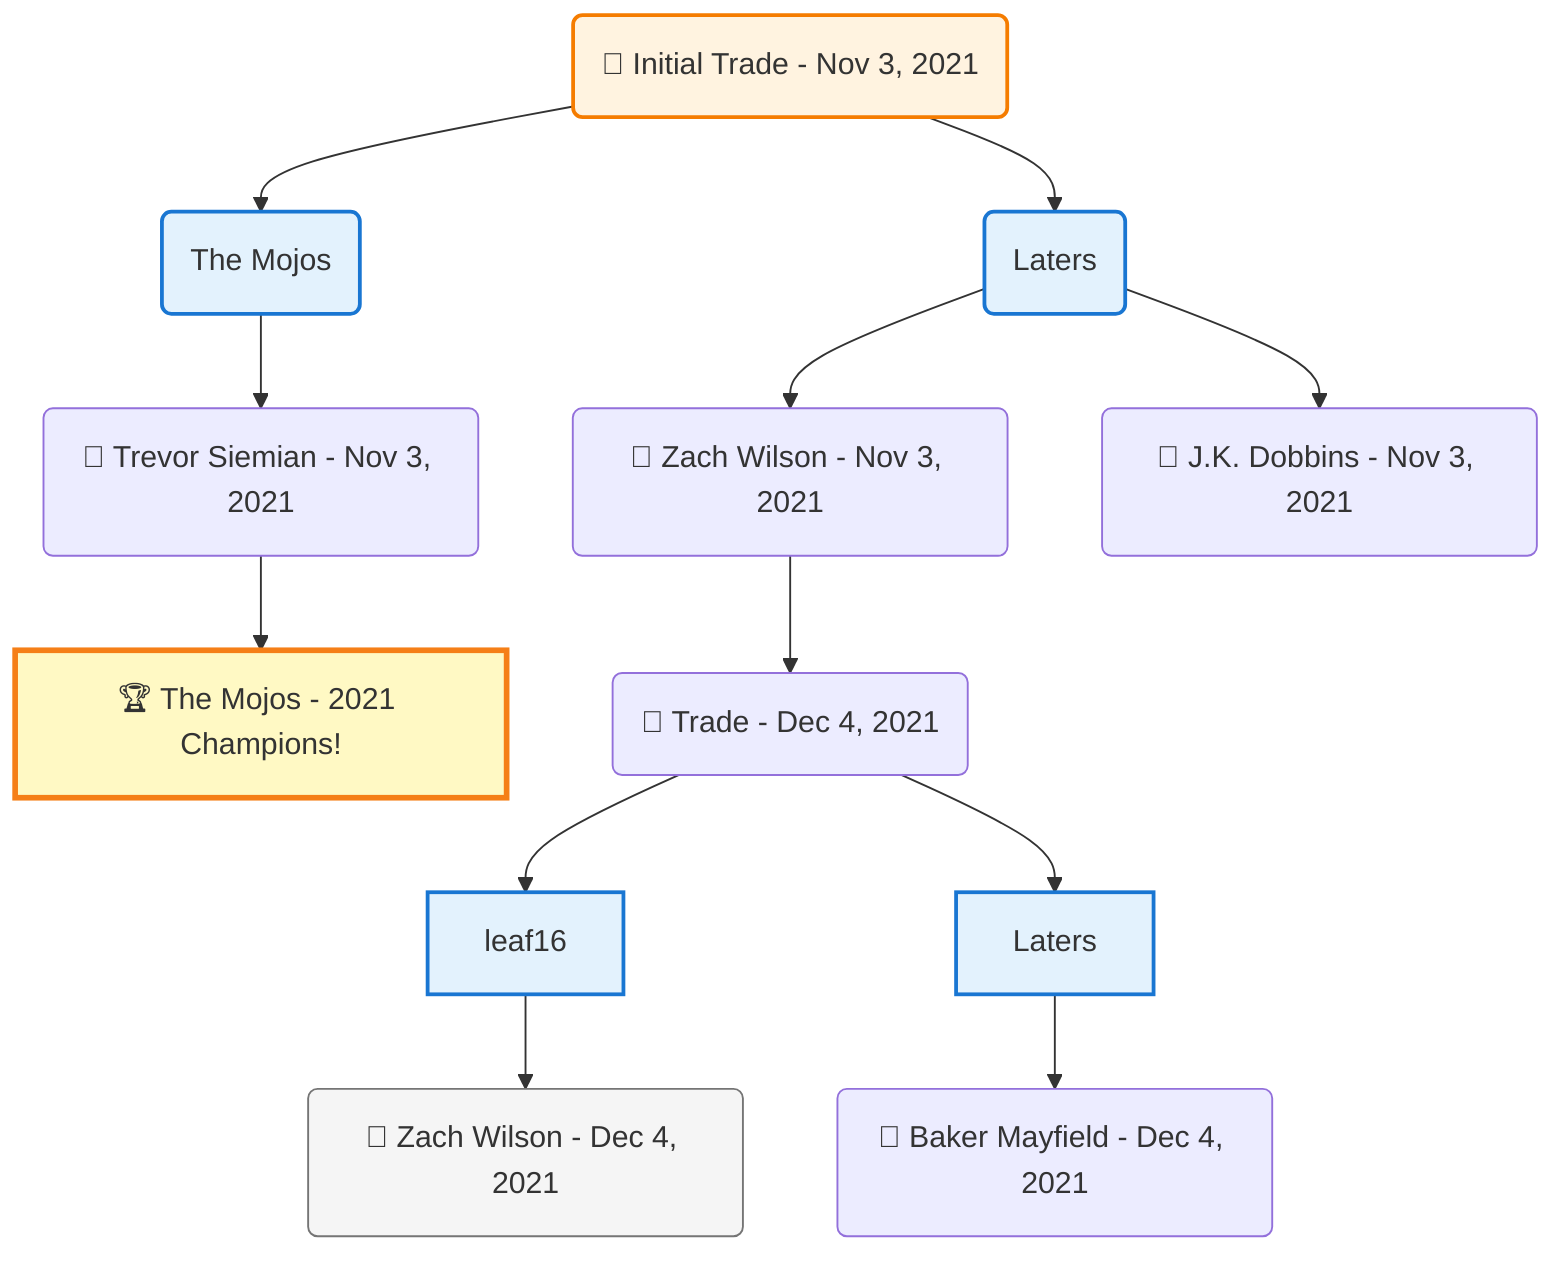 flowchart TD

    TRADE_MAIN("🔄 Initial Trade - Nov 3, 2021")
    TEAM_1("The Mojos")
    TEAM_2("Laters")
    NODE_2c25df32-3eb2-46f1-9ce5-0d5c3c429f05("🔄 Trevor Siemian - Nov 3, 2021")
    CHAMP_bbe2d0ad-54cf-4c22-be82-b2a5f262a157_2021["🏆 The Mojos - 2021 Champions!"]
    NODE_15cf19b1-693a-43f6-b98a-478b3c7cd06b("🔄 Zach Wilson - Nov 3, 2021")
    TRADE_21a804cb-bc08-4bc3-a90b-b3ac28d0c754_3("🔄 Trade - Dec 4, 2021")
    TEAM_66fb98f4-89a7-45f9-893a-b41d71e6249d_4["leaf16"]
    NODE_e0cecf75-76b0-45b1-926a-4ac0b4441357("🔄 Zach Wilson - Dec 4, 2021")
    TEAM_825928a9-7194-43aa-b7ae-fc78c2510b16_5["Laters"]
    NODE_ae6a39e2-2230-4958-b4b5-72abfe81bd59("🔄 Baker Mayfield - Dec 4, 2021")
    NODE_f846e29c-0725-4ed1-a877-950b3efe9b6d("🔄 J.K. Dobbins - Nov 3, 2021")

    TRADE_MAIN --> TEAM_1
    TRADE_MAIN --> TEAM_2
    TEAM_1 --> NODE_2c25df32-3eb2-46f1-9ce5-0d5c3c429f05
    NODE_2c25df32-3eb2-46f1-9ce5-0d5c3c429f05 --> CHAMP_bbe2d0ad-54cf-4c22-be82-b2a5f262a157_2021
    TEAM_2 --> NODE_15cf19b1-693a-43f6-b98a-478b3c7cd06b
    NODE_15cf19b1-693a-43f6-b98a-478b3c7cd06b --> TRADE_21a804cb-bc08-4bc3-a90b-b3ac28d0c754_3
    TRADE_21a804cb-bc08-4bc3-a90b-b3ac28d0c754_3 --> TEAM_66fb98f4-89a7-45f9-893a-b41d71e6249d_4
    TEAM_66fb98f4-89a7-45f9-893a-b41d71e6249d_4 --> NODE_e0cecf75-76b0-45b1-926a-4ac0b4441357
    TRADE_21a804cb-bc08-4bc3-a90b-b3ac28d0c754_3 --> TEAM_825928a9-7194-43aa-b7ae-fc78c2510b16_5
    TEAM_825928a9-7194-43aa-b7ae-fc78c2510b16_5 --> NODE_ae6a39e2-2230-4958-b4b5-72abfe81bd59
    TEAM_2 --> NODE_f846e29c-0725-4ed1-a877-950b3efe9b6d

    %% Node styling
    classDef teamNode fill:#e3f2fd,stroke:#1976d2,stroke-width:2px
    classDef tradeNode fill:#fff3e0,stroke:#f57c00,stroke-width:2px
    classDef playerNode fill:#f3e5f5,stroke:#7b1fa2,stroke-width:1px
    classDef nonRootPlayerNode fill:#f5f5f5,stroke:#757575,stroke-width:1px
    classDef endNode fill:#ffebee,stroke:#c62828,stroke-width:2px
    classDef waiverNode fill:#e8f5e8,stroke:#388e3c,stroke-width:2px
    classDef championshipNode fill:#fff9c4,stroke:#f57f17,stroke-width:3px

    class TEAM_1,TEAM_2,TEAM_66fb98f4-89a7-45f9-893a-b41d71e6249d_4,TEAM_825928a9-7194-43aa-b7ae-fc78c2510b16_5 teamNode
    class CHAMP_bbe2d0ad-54cf-4c22-be82-b2a5f262a157_2021 championshipNode
    class NODE_e0cecf75-76b0-45b1-926a-4ac0b4441357 nonRootPlayerNode
    class TRADE_MAIN tradeNode